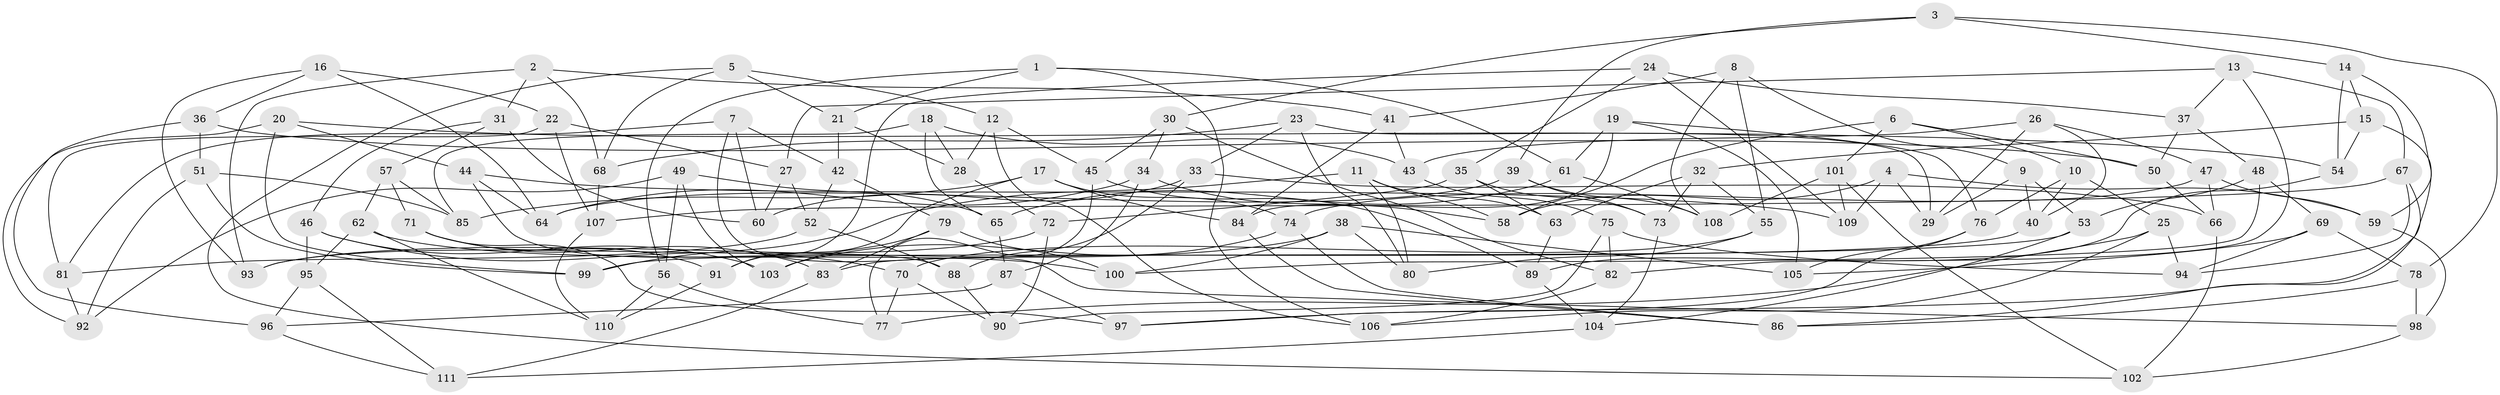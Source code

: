 // Generated by graph-tools (version 1.1) at 2025/50/03/09/25 03:50:47]
// undirected, 111 vertices, 222 edges
graph export_dot {
graph [start="1"]
  node [color=gray90,style=filled];
  1;
  2;
  3;
  4;
  5;
  6;
  7;
  8;
  9;
  10;
  11;
  12;
  13;
  14;
  15;
  16;
  17;
  18;
  19;
  20;
  21;
  22;
  23;
  24;
  25;
  26;
  27;
  28;
  29;
  30;
  31;
  32;
  33;
  34;
  35;
  36;
  37;
  38;
  39;
  40;
  41;
  42;
  43;
  44;
  45;
  46;
  47;
  48;
  49;
  50;
  51;
  52;
  53;
  54;
  55;
  56;
  57;
  58;
  59;
  60;
  61;
  62;
  63;
  64;
  65;
  66;
  67;
  68;
  69;
  70;
  71;
  72;
  73;
  74;
  75;
  76;
  77;
  78;
  79;
  80;
  81;
  82;
  83;
  84;
  85;
  86;
  87;
  88;
  89;
  90;
  91;
  92;
  93;
  94;
  95;
  96;
  97;
  98;
  99;
  100;
  101;
  102;
  103;
  104;
  105;
  106;
  107;
  108;
  109;
  110;
  111;
  1 -- 61;
  1 -- 56;
  1 -- 106;
  1 -- 21;
  2 -- 93;
  2 -- 41;
  2 -- 68;
  2 -- 31;
  3 -- 30;
  3 -- 14;
  3 -- 39;
  3 -- 78;
  4 -- 59;
  4 -- 58;
  4 -- 109;
  4 -- 29;
  5 -- 102;
  5 -- 21;
  5 -- 12;
  5 -- 68;
  6 -- 58;
  6 -- 50;
  6 -- 101;
  6 -- 10;
  7 -- 98;
  7 -- 81;
  7 -- 60;
  7 -- 42;
  8 -- 108;
  8 -- 55;
  8 -- 41;
  8 -- 9;
  9 -- 53;
  9 -- 29;
  9 -- 40;
  10 -- 25;
  10 -- 76;
  10 -- 40;
  11 -- 99;
  11 -- 58;
  11 -- 63;
  11 -- 80;
  12 -- 106;
  12 -- 45;
  12 -- 28;
  13 -- 67;
  13 -- 37;
  13 -- 27;
  13 -- 82;
  14 -- 15;
  14 -- 54;
  14 -- 59;
  15 -- 54;
  15 -- 32;
  15 -- 97;
  16 -- 22;
  16 -- 36;
  16 -- 93;
  16 -- 64;
  17 -- 85;
  17 -- 91;
  17 -- 74;
  17 -- 84;
  18 -- 28;
  18 -- 65;
  18 -- 43;
  18 -- 85;
  19 -- 61;
  19 -- 76;
  19 -- 84;
  19 -- 105;
  20 -- 92;
  20 -- 44;
  20 -- 54;
  20 -- 99;
  21 -- 42;
  21 -- 28;
  22 -- 107;
  22 -- 81;
  22 -- 27;
  23 -- 33;
  23 -- 68;
  23 -- 29;
  23 -- 80;
  24 -- 91;
  24 -- 35;
  24 -- 109;
  24 -- 37;
  25 -- 94;
  25 -- 77;
  25 -- 106;
  26 -- 47;
  26 -- 43;
  26 -- 40;
  26 -- 29;
  27 -- 52;
  27 -- 60;
  28 -- 72;
  30 -- 34;
  30 -- 82;
  30 -- 45;
  31 -- 46;
  31 -- 57;
  31 -- 60;
  32 -- 55;
  32 -- 73;
  32 -- 63;
  33 -- 66;
  33 -- 60;
  33 -- 88;
  34 -- 58;
  34 -- 87;
  34 -- 64;
  35 -- 73;
  35 -- 63;
  35 -- 72;
  36 -- 51;
  36 -- 96;
  36 -- 50;
  37 -- 48;
  37 -- 50;
  38 -- 105;
  38 -- 93;
  38 -- 80;
  38 -- 100;
  39 -- 73;
  39 -- 64;
  39 -- 108;
  40 -- 99;
  41 -- 43;
  41 -- 84;
  42 -- 52;
  42 -- 79;
  43 -- 75;
  44 -- 109;
  44 -- 64;
  44 -- 88;
  45 -- 77;
  45 -- 89;
  46 -- 95;
  46 -- 70;
  46 -- 103;
  47 -- 59;
  47 -- 74;
  47 -- 66;
  48 -- 100;
  48 -- 69;
  48 -- 53;
  49 -- 65;
  49 -- 56;
  49 -- 92;
  49 -- 103;
  50 -- 66;
  51 -- 92;
  51 -- 99;
  51 -- 85;
  52 -- 81;
  52 -- 88;
  53 -- 104;
  53 -- 83;
  54 -- 89;
  55 -- 70;
  55 -- 80;
  56 -- 77;
  56 -- 110;
  57 -- 71;
  57 -- 62;
  57 -- 85;
  59 -- 98;
  61 -- 108;
  61 -- 65;
  62 -- 110;
  62 -- 100;
  62 -- 95;
  63 -- 89;
  65 -- 87;
  66 -- 102;
  67 -- 86;
  67 -- 107;
  67 -- 94;
  68 -- 107;
  69 -- 105;
  69 -- 78;
  69 -- 94;
  70 -- 77;
  70 -- 90;
  71 -- 91;
  71 -- 83;
  71 -- 97;
  72 -- 90;
  72 -- 93;
  73 -- 104;
  74 -- 86;
  74 -- 103;
  75 -- 94;
  75 -- 82;
  75 -- 90;
  76 -- 97;
  76 -- 105;
  78 -- 86;
  78 -- 98;
  79 -- 100;
  79 -- 83;
  79 -- 103;
  81 -- 92;
  82 -- 106;
  83 -- 111;
  84 -- 86;
  87 -- 96;
  87 -- 97;
  88 -- 90;
  89 -- 104;
  91 -- 110;
  95 -- 111;
  95 -- 96;
  96 -- 111;
  98 -- 102;
  101 -- 102;
  101 -- 108;
  101 -- 109;
  104 -- 111;
  107 -- 110;
}
